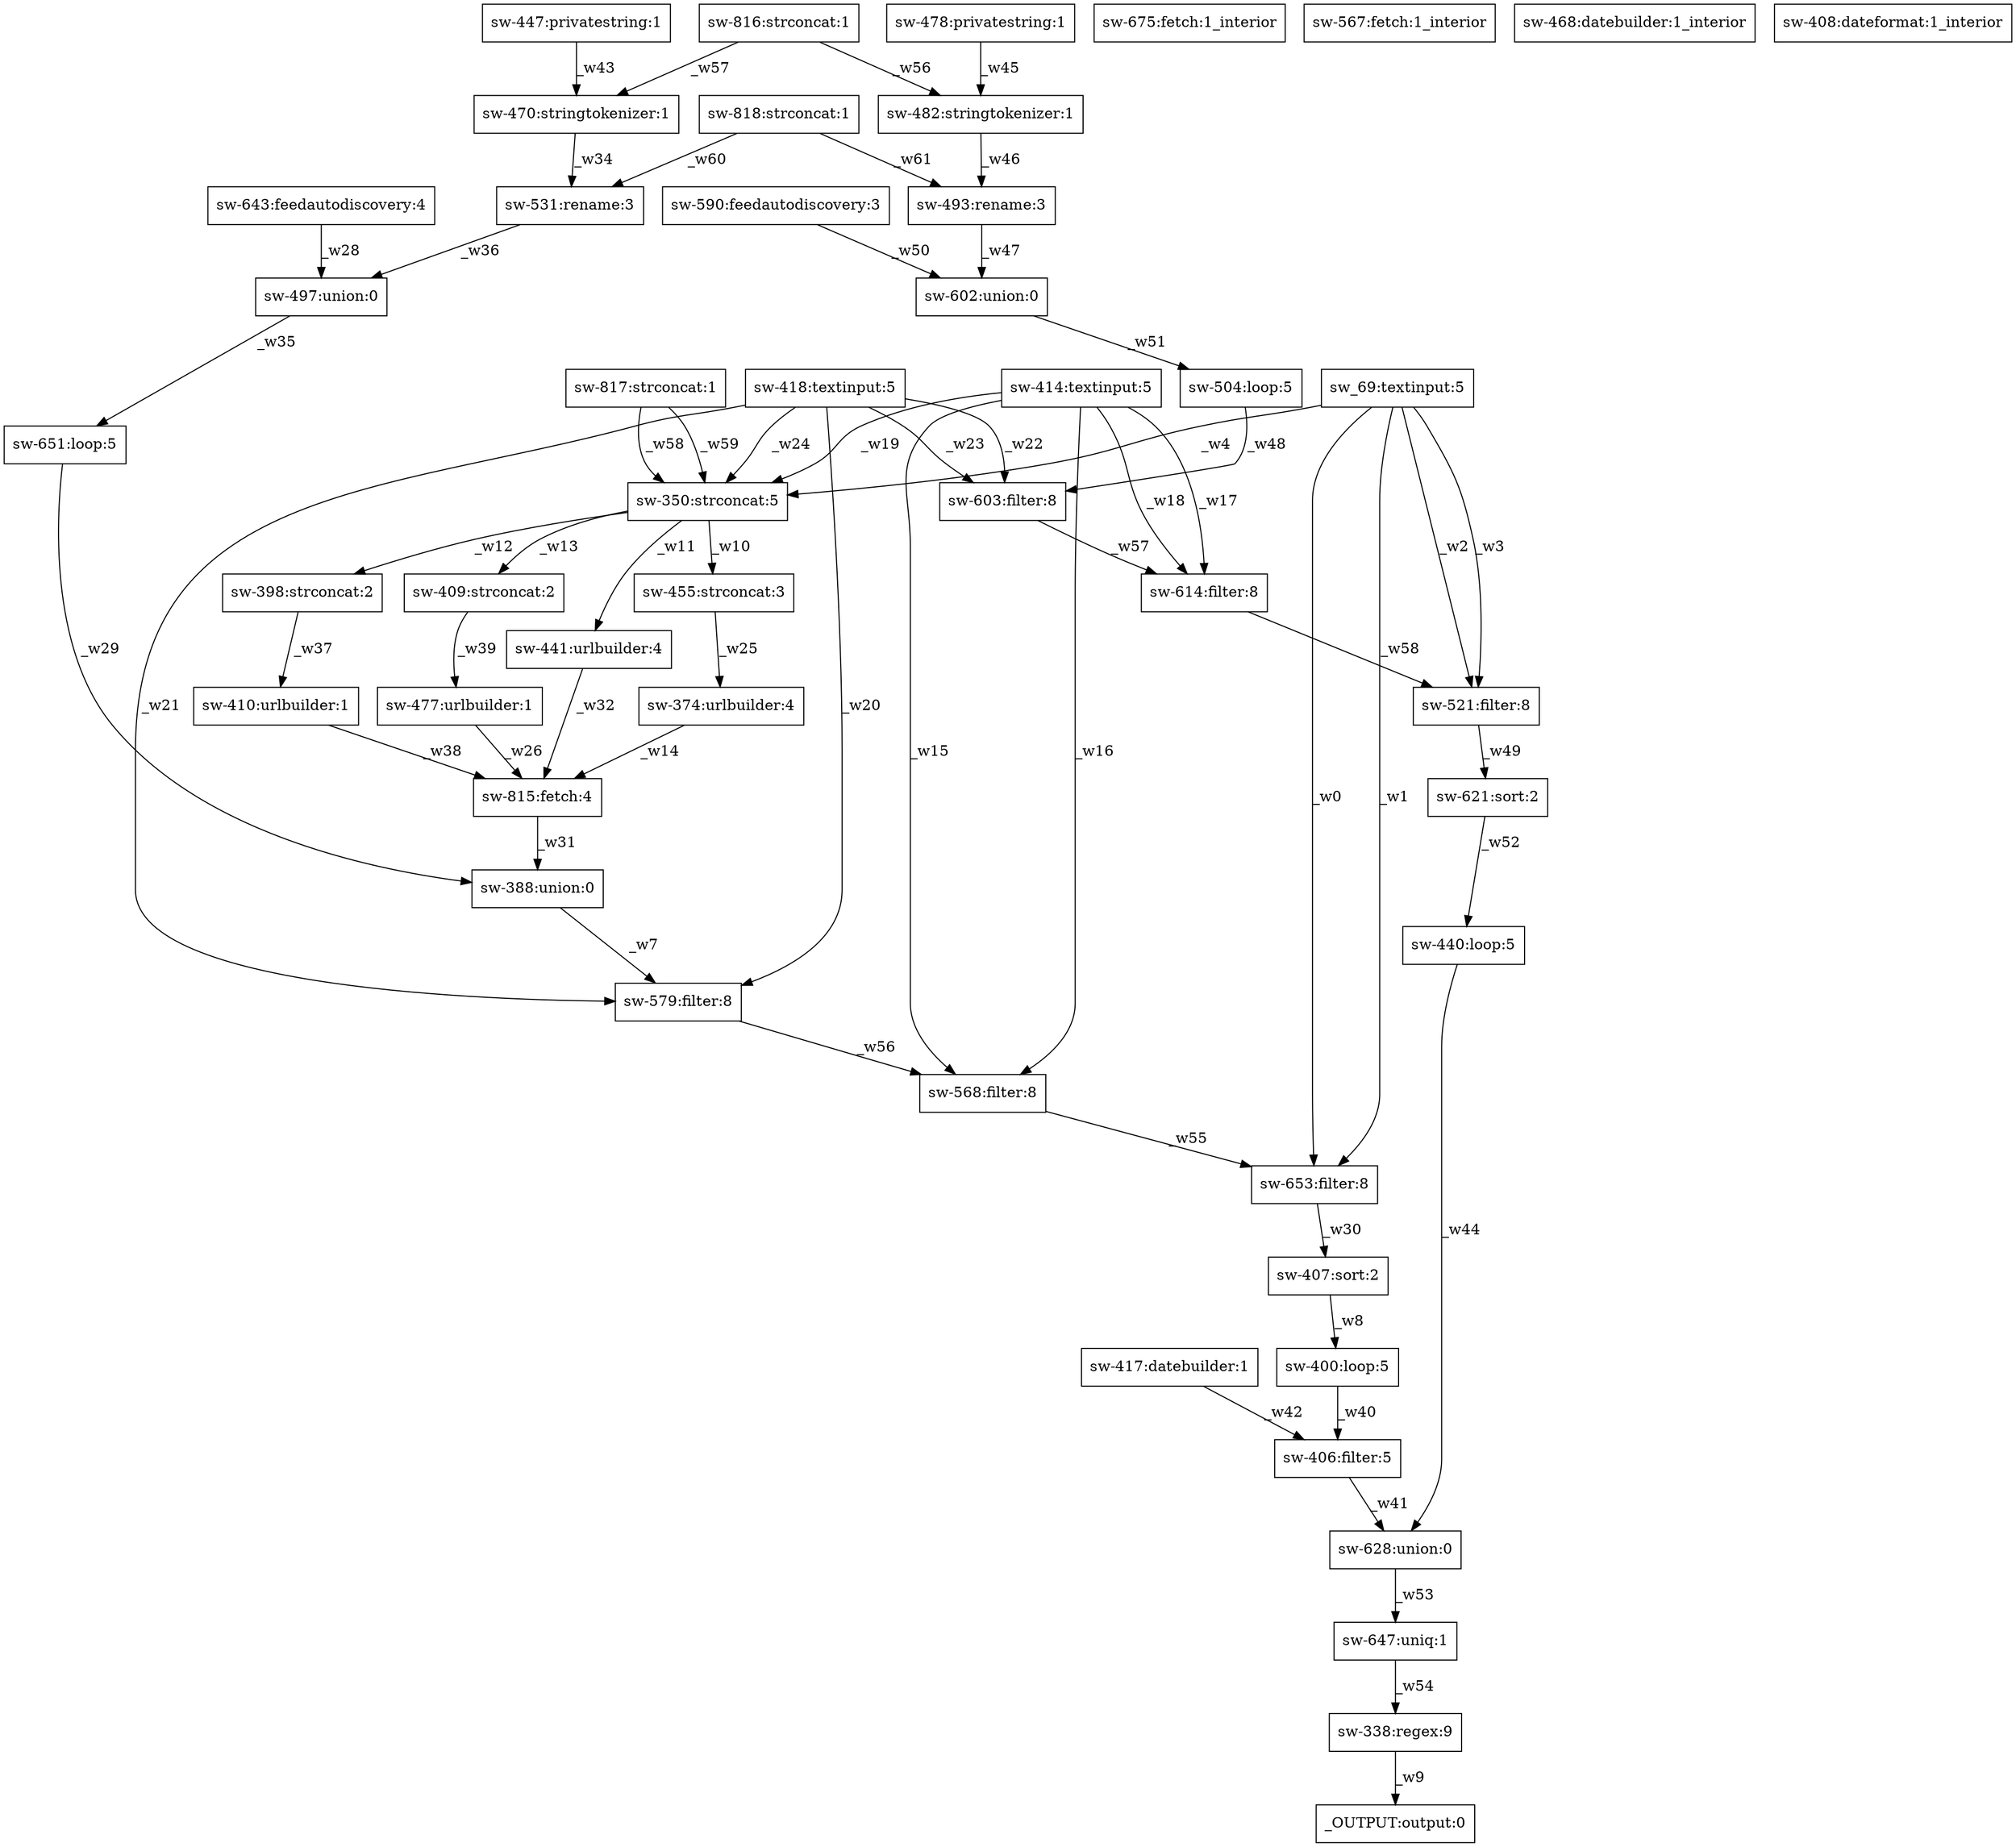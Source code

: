 digraph test1 { node [shape=box] "sw-417" [label="sw-417:datebuilder:1"];"sw-675" [label="sw-675:fetch:1_interior"];"sw-441" [label="sw-441:urlbuilder:4"];"sw-643" [label="sw-643:feedautodiscovery:4"];"sw-482" [label="sw-482:stringtokenizer:1"];"sw-567" [label="sw-567:fetch:1_interior"];"sw-338" [label="sw-338:regex:9"];"sw-374" [label="sw-374:urlbuilder:4"];"sw-497" [label="sw-497:union:0"];"sw-409" [label="sw-409:strconcat:2"];"sw-470" [label="sw-470:stringtokenizer:1"];"sw-817" [label="sw-817:strconcat:1"];"sw-447" [label="sw-447:privatestring:1"];"sw-628" [label="sw-628:union:0"];"sw-414" [label="sw-414:textinput:5"];"sw-398" [label="sw-398:strconcat:2"];"sw-818" [label="sw-818:strconcat:1"];"sw-568" [label="sw-568:filter:8"];"_OUTPUT" [label="_OUTPUT:output:0"];"sw-407" [label="sw-407:sort:2"];"sw-410" [label="sw-410:urlbuilder:1"];"sw-468" [label="sw-468:datebuilder:1_interior"];"sw-406" [label="sw-406:filter:5"];"sw-350" [label="sw-350:strconcat:5"];"sw-653" [label="sw-653:filter:8"];"sw-531" [label="sw-531:rename:3"];"sw-408" [label="sw-408:dateformat:1_interior"];"sw-590" [label="sw-590:feedautodiscovery:3"];"sw-621" [label="sw-621:sort:2"];"sw-418" [label="sw-418:textinput:5"];"sw-455" [label="sw-455:strconcat:3"];"sw_69" [label="sw_69:textinput:5"];"sw-815" [label="sw-815:fetch:4"];"sw-602" [label="sw-602:union:0"];"sw-400" [label="sw-400:loop:5"];"sw-440" [label="sw-440:loop:5"];"sw-603" [label="sw-603:filter:8"];"sw-816" [label="sw-816:strconcat:1"];"sw-388" [label="sw-388:union:0"];"sw-614" [label="sw-614:filter:8"];"sw-478" [label="sw-478:privatestring:1"];"sw-493" [label="sw-493:rename:3"];"sw-647" [label="sw-647:uniq:1"];"sw-477" [label="sw-477:urlbuilder:1"];"sw-579" [label="sw-579:filter:8"];"sw-651" [label="sw-651:loop:5"];"sw-521" [label="sw-521:filter:8"];"sw-504" [label="sw-504:loop:5"];"sw_69" -> "sw-653" [label="_w0"];"sw_69" -> "sw-653" [label="_w1"];"sw_69" -> "sw-521" [label="_w2"];"sw_69" -> "sw-521" [label="_w3"];"sw_69" -> "sw-350" [label="_w4"];"sw-388" -> "sw-579" [label="_w7"];"sw-407" -> "sw-400" [label="_w8"];"sw-338" -> "_OUTPUT" [label="_w9"];"sw-350" -> "sw-455" [label="_w10"];"sw-350" -> "sw-441" [label="_w11"];"sw-350" -> "sw-398" [label="_w12"];"sw-350" -> "sw-409" [label="_w13"];"sw-374" -> "sw-815" [label="_w14"];"sw-414" -> "sw-568" [label="_w15"];"sw-414" -> "sw-568" [label="_w16"];"sw-414" -> "sw-614" [label="_w17"];"sw-414" -> "sw-614" [label="_w18"];"sw-414" -> "sw-350" [label="_w19"];"sw-418" -> "sw-579" [label="_w20"];"sw-418" -> "sw-579" [label="_w21"];"sw-418" -> "sw-603" [label="_w22"];"sw-418" -> "sw-603" [label="_w23"];"sw-418" -> "sw-350" [label="_w24"];"sw-455" -> "sw-374" [label="_w25"];"sw-477" -> "sw-815" [label="_w26"];"sw-643" -> "sw-497" [label="_w28"];"sw-651" -> "sw-388" [label="_w29"];"sw-653" -> "sw-407" [label="_w30"];"sw-815" -> "sw-388" [label="_w31"];"sw-441" -> "sw-815" [label="_w32"];"sw-470" -> "sw-531" [label="_w34"];"sw-497" -> "sw-651" [label="_w35"];"sw-531" -> "sw-497" [label="_w36"];"sw-398" -> "sw-410" [label="_w37"];"sw-410" -> "sw-815" [label="_w38"];"sw-409" -> "sw-477" [label="_w39"];"sw-400" -> "sw-406" [label="_w40"];"sw-406" -> "sw-628" [label="_w41"];"sw-417" -> "sw-406" [label="_w42"];"sw-447" -> "sw-470" [label="_w43"];"sw-440" -> "sw-628" [label="_w44"];"sw-478" -> "sw-482" [label="_w45"];"sw-482" -> "sw-493" [label="_w46"];"sw-493" -> "sw-602" [label="_w47"];"sw-504" -> "sw-603" [label="_w48"];"sw-521" -> "sw-621" [label="_w49"];"sw-590" -> "sw-602" [label="_w50"];"sw-602" -> "sw-504" [label="_w51"];"sw-621" -> "sw-440" [label="_w52"];"sw-628" -> "sw-647" [label="_w53"];"sw-647" -> "sw-338" [label="_w54"];"sw-568" -> "sw-653" [label="_w55"];"sw-579" -> "sw-568" [label="_w56"];"sw-603" -> "sw-614" [label="_w57"];"sw-614" -> "sw-521" [label="_w58"];"sw-816" -> "sw-482" [label="_w56"];"sw-816" -> "sw-470" [label="_w57"];"sw-817" -> "sw-350" [label="_w58"];"sw-817" -> "sw-350" [label="_w59"];"sw-818" -> "sw-531" [label="_w60"];"sw-818" -> "sw-493" [label="_w61"];}